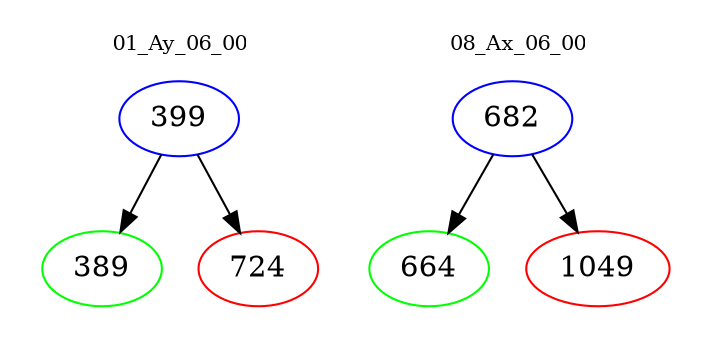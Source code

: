 digraph{
subgraph cluster_0 {
color = white
label = "01_Ay_06_00";
fontsize=10;
T0_399 [label="399", color="blue"]
T0_399 -> T0_389 [color="black"]
T0_389 [label="389", color="green"]
T0_399 -> T0_724 [color="black"]
T0_724 [label="724", color="red"]
}
subgraph cluster_1 {
color = white
label = "08_Ax_06_00";
fontsize=10;
T1_682 [label="682", color="blue"]
T1_682 -> T1_664 [color="black"]
T1_664 [label="664", color="green"]
T1_682 -> T1_1049 [color="black"]
T1_1049 [label="1049", color="red"]
}
}

